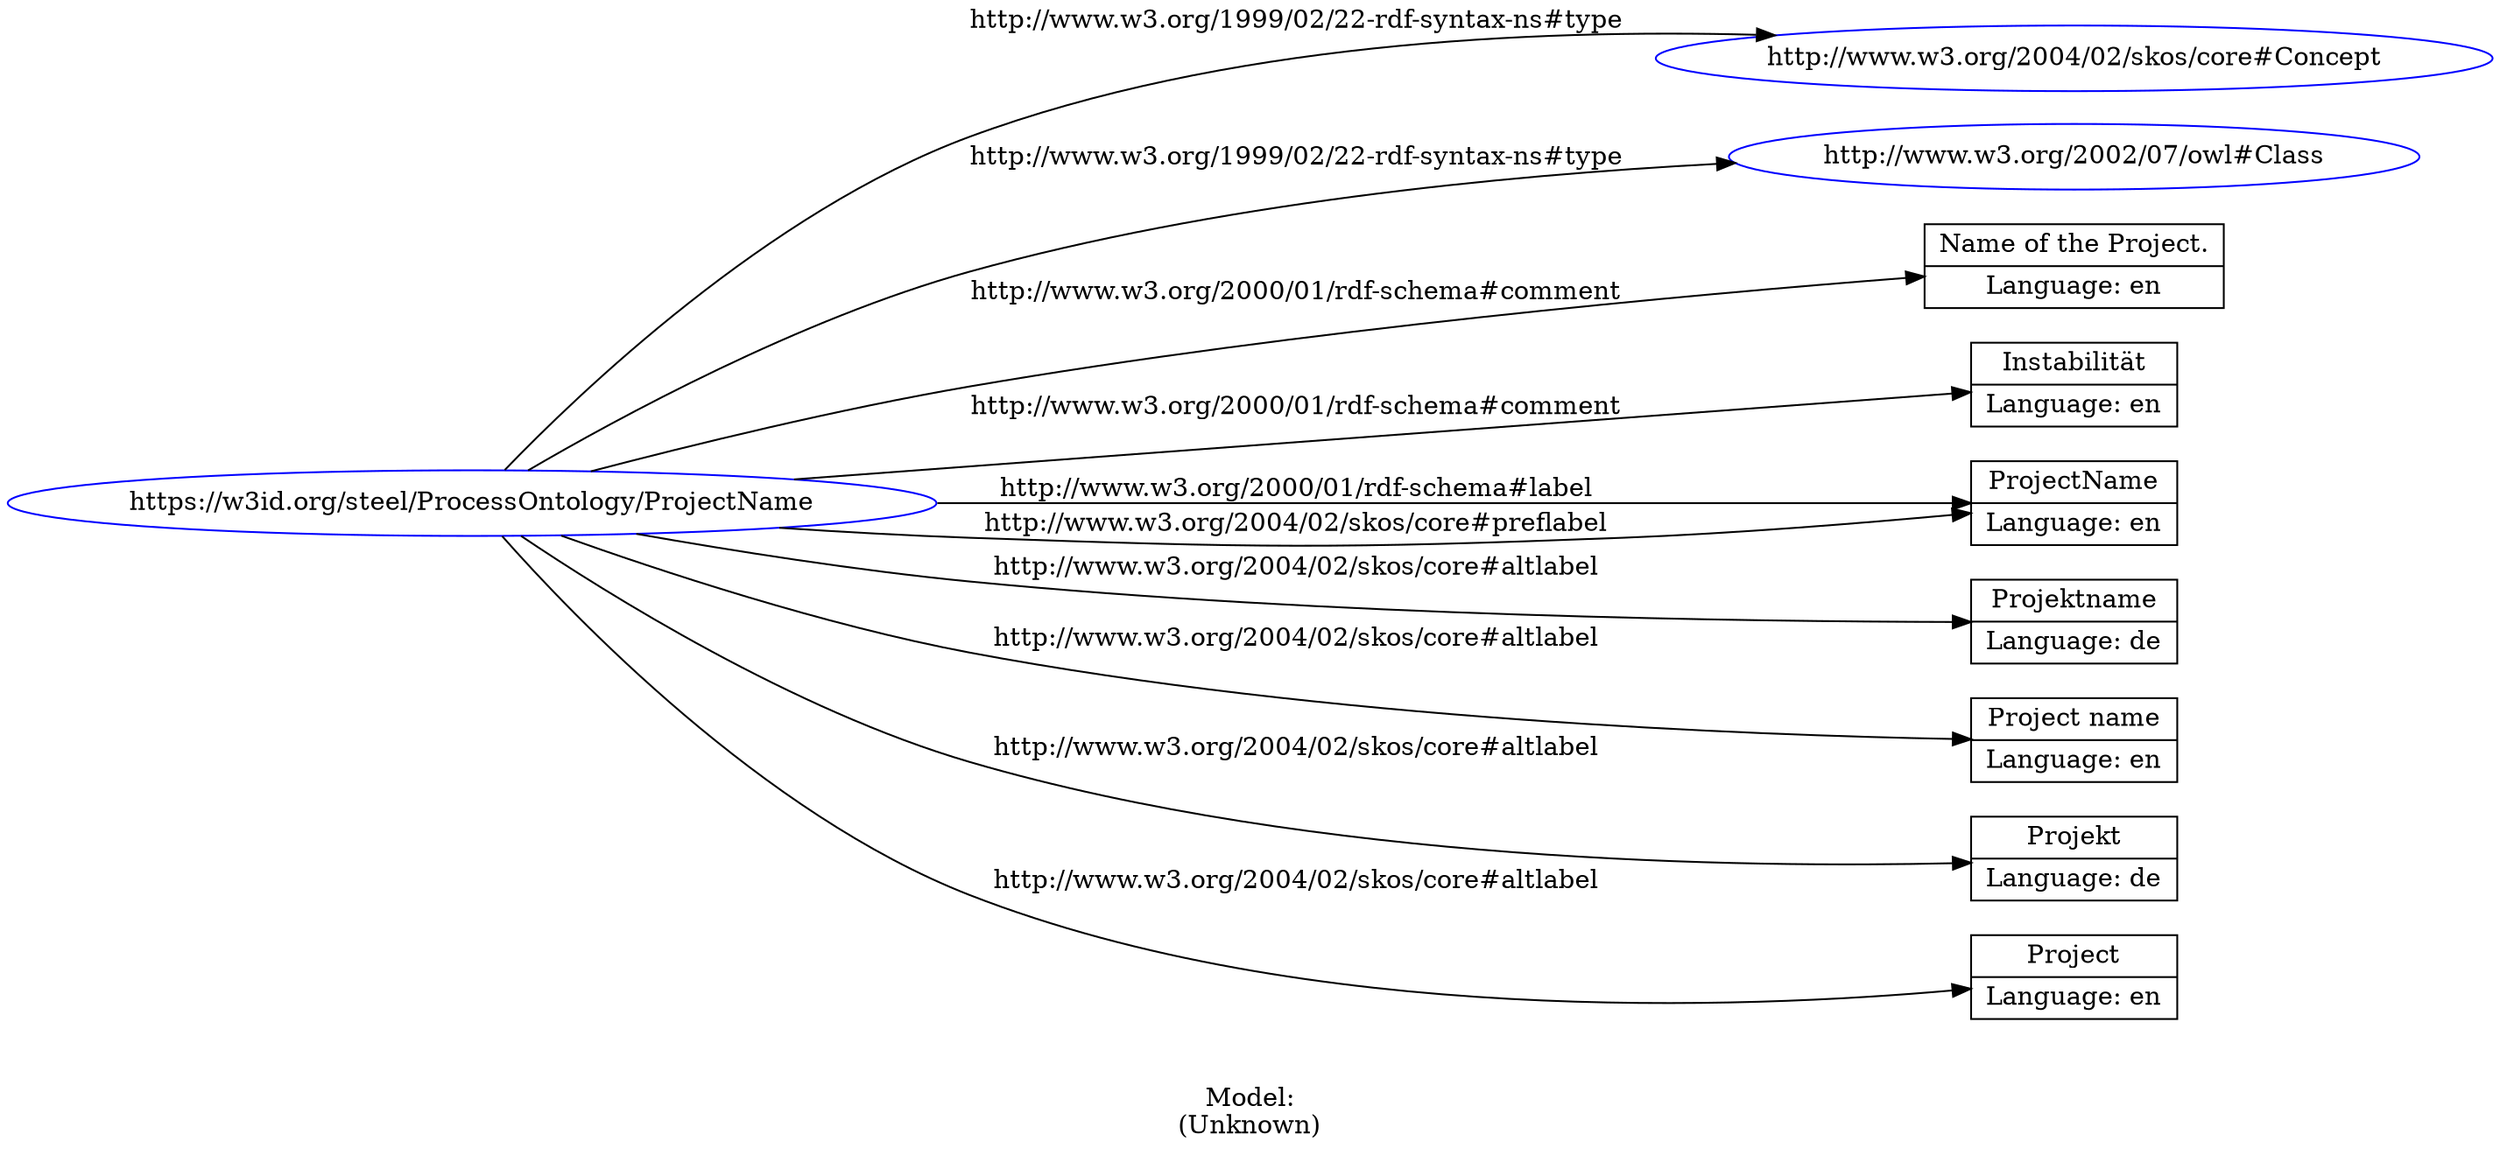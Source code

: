 digraph {
	rankdir = LR;
	charset="utf-8";

	"Rhttps://w3id.org/steel/ProcessOntology/ProjectName" -> "Rhttp://www.w3.org/2004/02/skos/core#Concept" [ label="http://www.w3.org/1999/02/22-rdf-syntax-ns#type" ];
	"Rhttps://w3id.org/steel/ProcessOntology/ProjectName" -> "Rhttp://www.w3.org/2002/07/owl#Class" [ label="http://www.w3.org/1999/02/22-rdf-syntax-ns#type" ];
	"Rhttps://w3id.org/steel/ProcessOntology/ProjectName" -> "LName of the Project.|Language: en" [ label="http://www.w3.org/2000/01/rdf-schema#comment" ];
	"Rhttps://w3id.org/steel/ProcessOntology/ProjectName" -> "LInstabilität|Language: en" [ label="http://www.w3.org/2000/01/rdf-schema#comment" ];
	"Rhttps://w3id.org/steel/ProcessOntology/ProjectName" -> "LProjectName|Language: en" [ label="http://www.w3.org/2000/01/rdf-schema#label" ];
	"Rhttps://w3id.org/steel/ProcessOntology/ProjectName" -> "LProjektname|Language: de" [ label="http://www.w3.org/2004/02/skos/core#altlabel" ];
	"Rhttps://w3id.org/steel/ProcessOntology/ProjectName" -> "LProject name|Language: en" [ label="http://www.w3.org/2004/02/skos/core#altlabel" ];
	"Rhttps://w3id.org/steel/ProcessOntology/ProjectName" -> "LProjekt|Language: de" [ label="http://www.w3.org/2004/02/skos/core#altlabel" ];
	"Rhttps://w3id.org/steel/ProcessOntology/ProjectName" -> "LProject|Language: en" [ label="http://www.w3.org/2004/02/skos/core#altlabel" ];
	"Rhttps://w3id.org/steel/ProcessOntology/ProjectName" -> "LProjectName|Language: en" [ label="http://www.w3.org/2004/02/skos/core#preflabel" ];

	// Resources
	"Rhttps://w3id.org/steel/ProcessOntology/ProjectName" [ label="https://w3id.org/steel/ProcessOntology/ProjectName", shape = ellipse, color = blue ];
	"Rhttp://www.w3.org/2004/02/skos/core#Concept" [ label="http://www.w3.org/2004/02/skos/core#Concept", shape = ellipse, color = blue ];
	"Rhttp://www.w3.org/2002/07/owl#Class" [ label="http://www.w3.org/2002/07/owl#Class", shape = ellipse, color = blue ];

	// Anonymous nodes

	// Literals
	"LName of the Project.|Language: en" [ label="Name of the Project.|Language: en", shape = record ];
	"LInstabilität|Language: en" [ label="Instabilität|Language: en", shape = record ];
	"LProjectName|Language: en" [ label="ProjectName|Language: en", shape = record ];
	"LProjektname|Language: de" [ label="Projektname|Language: de", shape = record ];
	"LProject name|Language: en" [ label="Project name|Language: en", shape = record ];
	"LProjekt|Language: de" [ label="Projekt|Language: de", shape = record ];
	"LProject|Language: en" [ label="Project|Language: en", shape = record ];

	label="\n\nModel:\n(Unknown)";
}
